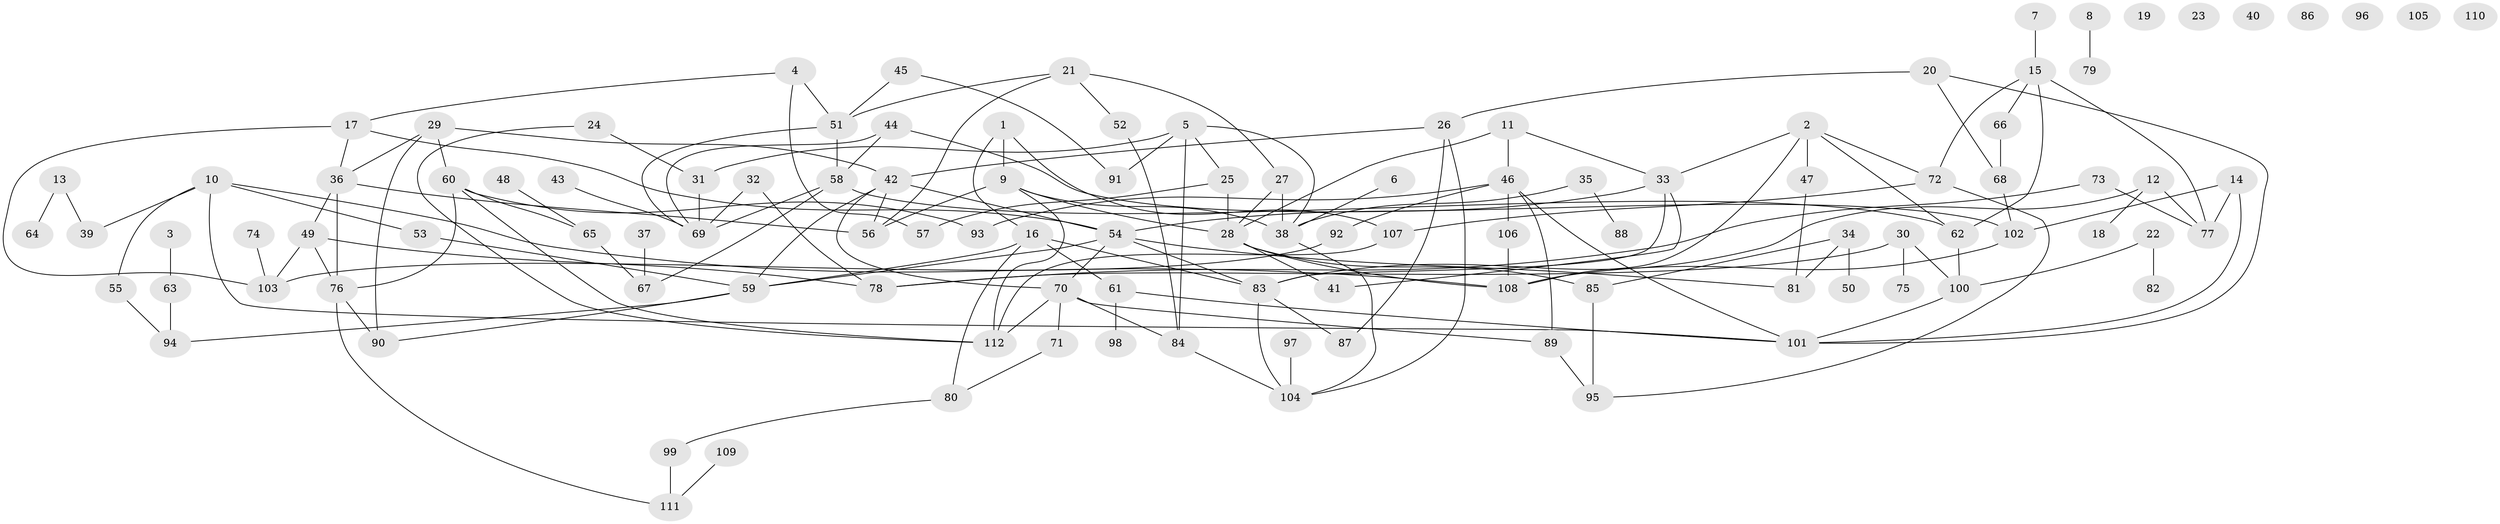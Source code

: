 // Generated by graph-tools (version 1.1) at 2025/49/03/09/25 03:49:05]
// undirected, 112 vertices, 166 edges
graph export_dot {
graph [start="1"]
  node [color=gray90,style=filled];
  1;
  2;
  3;
  4;
  5;
  6;
  7;
  8;
  9;
  10;
  11;
  12;
  13;
  14;
  15;
  16;
  17;
  18;
  19;
  20;
  21;
  22;
  23;
  24;
  25;
  26;
  27;
  28;
  29;
  30;
  31;
  32;
  33;
  34;
  35;
  36;
  37;
  38;
  39;
  40;
  41;
  42;
  43;
  44;
  45;
  46;
  47;
  48;
  49;
  50;
  51;
  52;
  53;
  54;
  55;
  56;
  57;
  58;
  59;
  60;
  61;
  62;
  63;
  64;
  65;
  66;
  67;
  68;
  69;
  70;
  71;
  72;
  73;
  74;
  75;
  76;
  77;
  78;
  79;
  80;
  81;
  82;
  83;
  84;
  85;
  86;
  87;
  88;
  89;
  90;
  91;
  92;
  93;
  94;
  95;
  96;
  97;
  98;
  99;
  100;
  101;
  102;
  103;
  104;
  105;
  106;
  107;
  108;
  109;
  110;
  111;
  112;
  1 -- 9;
  1 -- 16;
  1 -- 107;
  2 -- 33;
  2 -- 47;
  2 -- 62;
  2 -- 72;
  2 -- 108;
  3 -- 63;
  4 -- 17;
  4 -- 51;
  4 -- 57;
  5 -- 25;
  5 -- 31;
  5 -- 38;
  5 -- 84;
  5 -- 91;
  6 -- 38;
  7 -- 15;
  8 -- 79;
  9 -- 28;
  9 -- 38;
  9 -- 56;
  9 -- 112;
  10 -- 39;
  10 -- 53;
  10 -- 55;
  10 -- 101;
  10 -- 108;
  11 -- 28;
  11 -- 33;
  11 -- 46;
  12 -- 18;
  12 -- 77;
  12 -- 83;
  13 -- 39;
  13 -- 64;
  14 -- 77;
  14 -- 101;
  14 -- 102;
  15 -- 62;
  15 -- 66;
  15 -- 72;
  15 -- 77;
  16 -- 59;
  16 -- 61;
  16 -- 80;
  16 -- 83;
  17 -- 36;
  17 -- 54;
  17 -- 103;
  20 -- 26;
  20 -- 68;
  20 -- 101;
  21 -- 27;
  21 -- 51;
  21 -- 52;
  21 -- 56;
  22 -- 82;
  22 -- 100;
  24 -- 31;
  24 -- 112;
  25 -- 28;
  25 -- 57;
  26 -- 42;
  26 -- 87;
  26 -- 104;
  27 -- 28;
  27 -- 38;
  28 -- 41;
  28 -- 85;
  28 -- 108;
  29 -- 36;
  29 -- 42;
  29 -- 60;
  29 -- 90;
  30 -- 75;
  30 -- 78;
  30 -- 100;
  31 -- 69;
  32 -- 69;
  32 -- 78;
  33 -- 41;
  33 -- 54;
  33 -- 83;
  34 -- 50;
  34 -- 81;
  34 -- 85;
  35 -- 38;
  35 -- 88;
  36 -- 49;
  36 -- 56;
  36 -- 76;
  37 -- 67;
  38 -- 104;
  42 -- 54;
  42 -- 56;
  42 -- 59;
  42 -- 70;
  43 -- 69;
  44 -- 58;
  44 -- 69;
  44 -- 102;
  45 -- 51;
  45 -- 91;
  46 -- 89;
  46 -- 92;
  46 -- 93;
  46 -- 101;
  46 -- 106;
  47 -- 81;
  48 -- 65;
  49 -- 76;
  49 -- 78;
  49 -- 103;
  51 -- 58;
  51 -- 69;
  52 -- 84;
  53 -- 59;
  54 -- 59;
  54 -- 70;
  54 -- 81;
  54 -- 83;
  55 -- 94;
  58 -- 62;
  58 -- 67;
  58 -- 69;
  59 -- 90;
  59 -- 94;
  60 -- 65;
  60 -- 76;
  60 -- 93;
  60 -- 112;
  61 -- 98;
  61 -- 101;
  62 -- 100;
  63 -- 94;
  65 -- 67;
  66 -- 68;
  68 -- 102;
  70 -- 71;
  70 -- 84;
  70 -- 89;
  70 -- 112;
  71 -- 80;
  72 -- 95;
  72 -- 107;
  73 -- 77;
  73 -- 78;
  74 -- 103;
  76 -- 90;
  76 -- 111;
  80 -- 99;
  83 -- 87;
  83 -- 104;
  84 -- 104;
  85 -- 95;
  89 -- 95;
  92 -- 103;
  97 -- 104;
  99 -- 111;
  100 -- 101;
  102 -- 108;
  106 -- 108;
  107 -- 112;
  109 -- 111;
}
